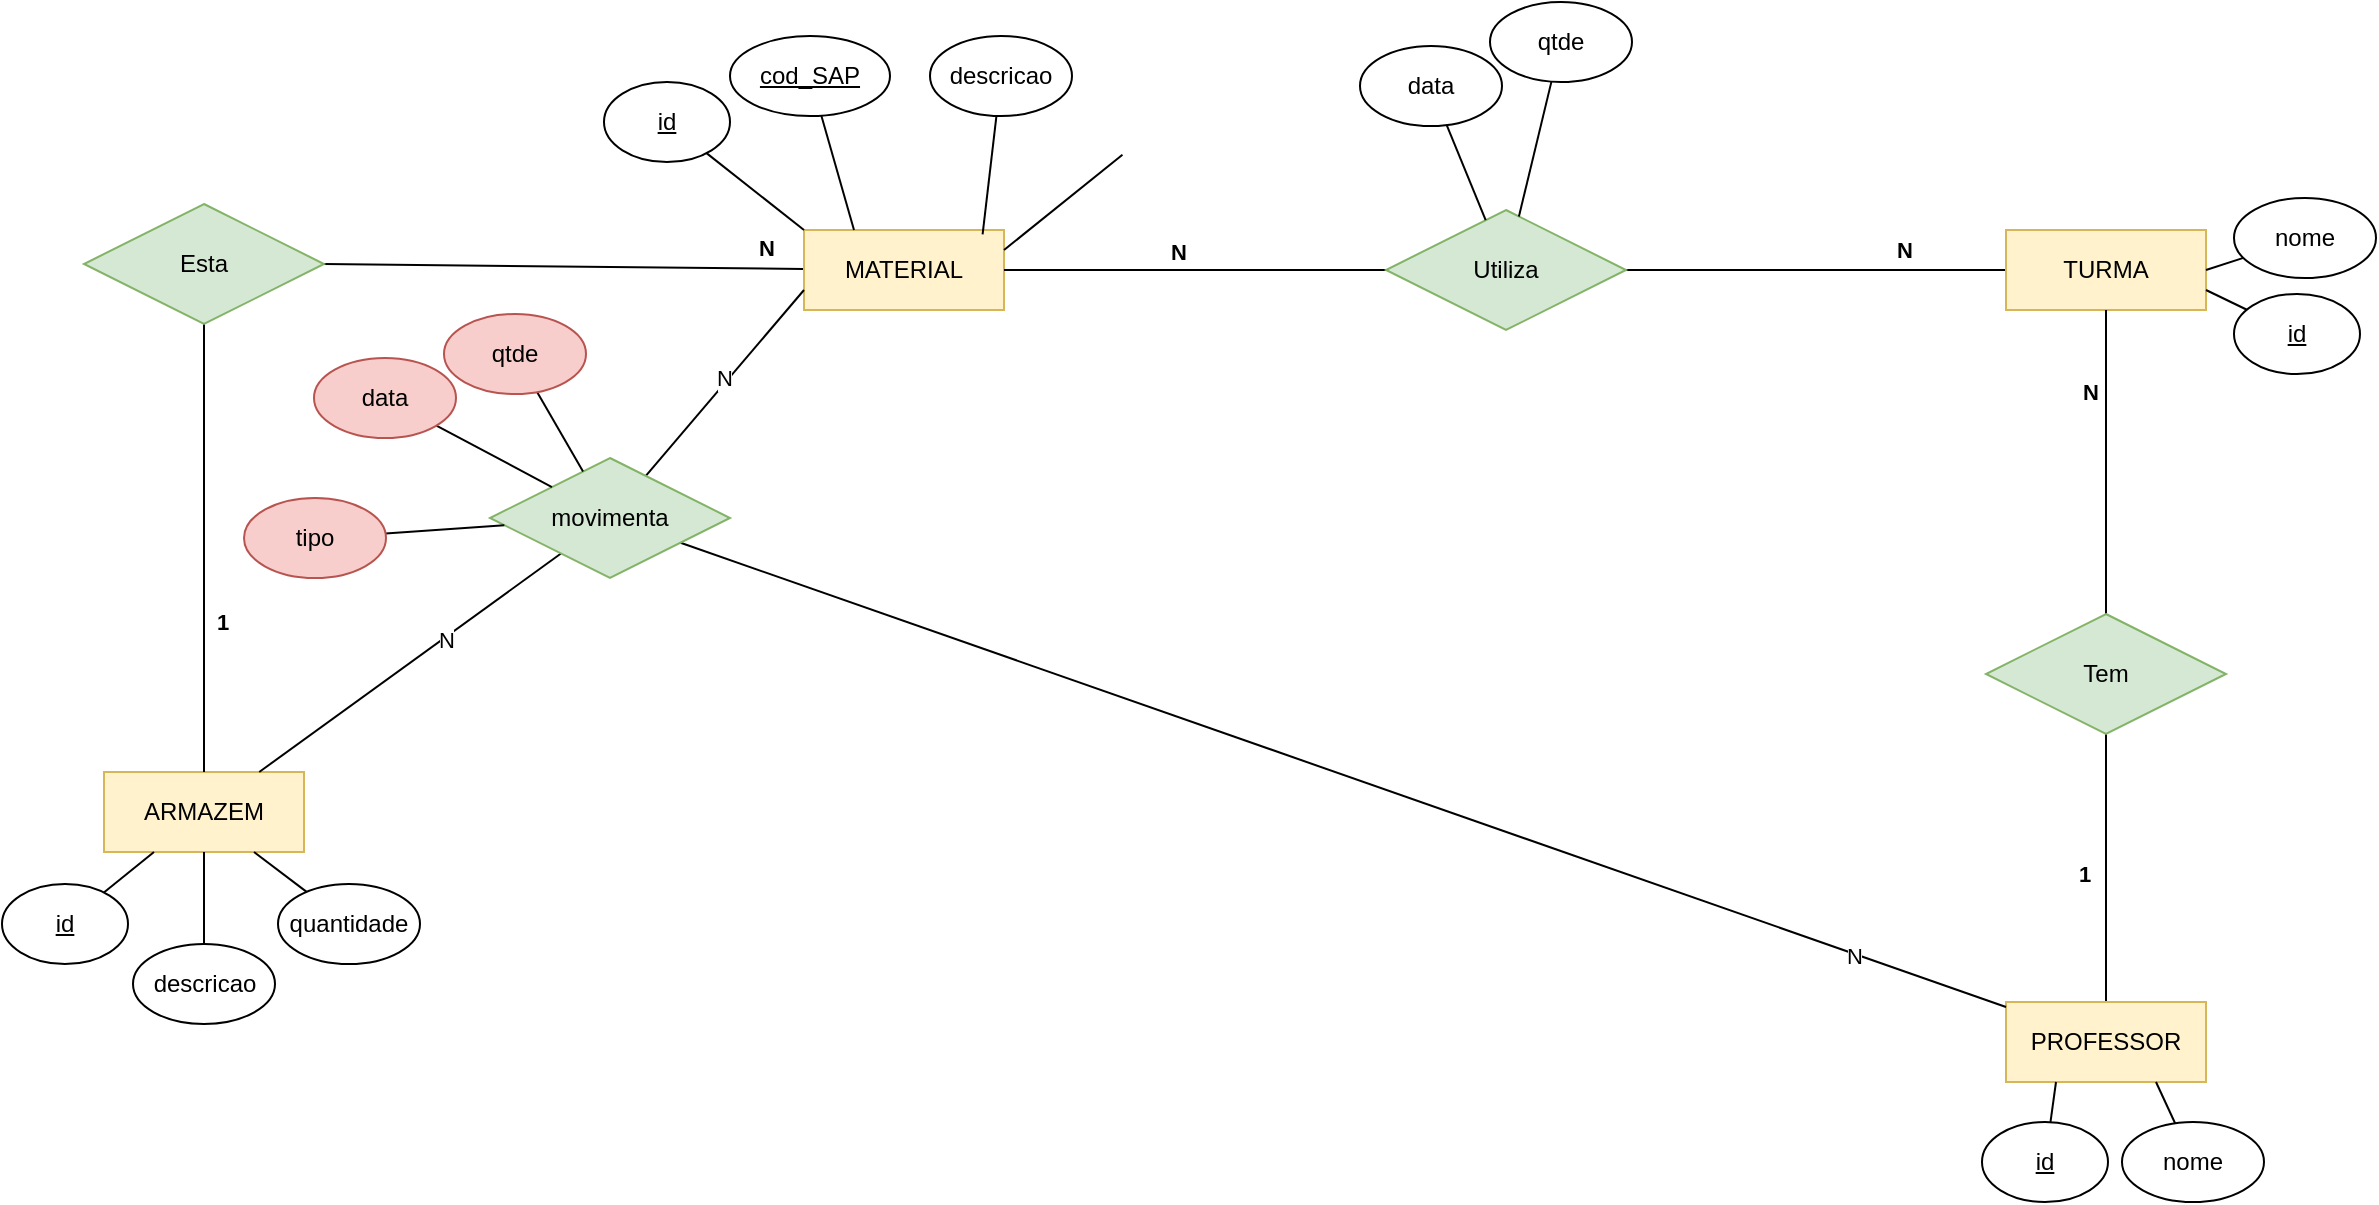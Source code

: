 <mxfile version="24.4.0" type="github">
  <diagram name="Página-1" id="fjwVlz2WJMUdeJktC3i_">
    <mxGraphModel dx="1877" dy="565" grid="0" gridSize="10" guides="1" tooltips="1" connect="1" arrows="1" fold="1" page="1" pageScale="1" pageWidth="827" pageHeight="1169" math="0" shadow="0">
      <root>
        <mxCell id="0" />
        <mxCell id="1" parent="0" />
        <mxCell id="pVoNxuN6uY7pED-ojz6z-17" style="edgeStyle=none;rounded=0;orthogonalLoop=1;jettySize=auto;html=1;entryX=0.5;entryY=1;entryDx=0;entryDy=0;strokeColor=default;align=center;verticalAlign=middle;fontFamily=Helvetica;fontSize=11;fontColor=default;labelBackgroundColor=default;endArrow=none;endFill=0;exitX=0.5;exitY=0;exitDx=0;exitDy=0;" parent="1" source="pVoNxuN6uY7pED-ojz6z-1" target="pVoNxuN6uY7pED-ojz6z-16" edge="1">
          <mxGeometry relative="1" as="geometry" />
        </mxCell>
        <mxCell id="EVKM_MRmos6q5N4HtGsX-1" value="1" style="edgeLabel;html=1;align=center;verticalAlign=middle;resizable=0;points=[];fontFamily=Helvetica;fontSize=11;fontColor=default;labelBackgroundColor=default;fontStyle=1" parent="pVoNxuN6uY7pED-ojz6z-17" vertex="1" connectable="0">
          <mxGeometry x="-0.236" y="1" relative="1" as="geometry">
            <mxPoint x="-10" y="-13" as="offset" />
          </mxGeometry>
        </mxCell>
        <mxCell id="pVoNxuN6uY7pED-ojz6z-1" value="PROFESSOR" style="whiteSpace=wrap;html=1;align=center;fillColor=#fff2cc;strokeColor=#d6b656;" parent="1" vertex="1">
          <mxGeometry x="181" y="899" width="100" height="40" as="geometry" />
        </mxCell>
        <mxCell id="pVoNxuN6uY7pED-ojz6z-2" value="ARMAZEM" style="whiteSpace=wrap;html=1;align=center;fillColor=#fff2cc;strokeColor=#d6b656;" parent="1" vertex="1">
          <mxGeometry x="-770" y="784" width="100" height="40" as="geometry" />
        </mxCell>
        <mxCell id="pVoNxuN6uY7pED-ojz6z-8" style="rounded=0;orthogonalLoop=1;jettySize=auto;html=1;entryX=1;entryY=0.5;entryDx=0;entryDy=0;endArrow=none;endFill=0;" parent="1" source="pVoNxuN6uY7pED-ojz6z-4" target="pVoNxuN6uY7pED-ojz6z-6" edge="1">
          <mxGeometry relative="1" as="geometry" />
        </mxCell>
        <mxCell id="pVoNxuN6uY7pED-ojz6z-35" value="N" style="edgeLabel;html=1;align=center;verticalAlign=middle;resizable=0;points=[];fontFamily=Helvetica;fontSize=11;fontColor=default;labelBackgroundColor=default;fontStyle=1" parent="pVoNxuN6uY7pED-ojz6z-8" vertex="1" connectable="0">
          <mxGeometry x="-0.056" y="-2" relative="1" as="geometry">
            <mxPoint x="94" y="-8" as="offset" />
          </mxGeometry>
        </mxCell>
        <mxCell id="pVoNxuN6uY7pED-ojz6z-4" value="MATERIAL" style="whiteSpace=wrap;html=1;align=center;fillColor=#fff2cc;strokeColor=#d6b656;" parent="1" vertex="1">
          <mxGeometry x="-420" y="513" width="100" height="40" as="geometry" />
        </mxCell>
        <mxCell id="lSHNpvzxY2RJnP1qVEIg-9" style="edgeStyle=none;rounded=0;orthogonalLoop=1;jettySize=auto;html=1;entryX=1;entryY=0.5;entryDx=0;entryDy=0;strokeColor=default;align=center;verticalAlign=middle;fontFamily=Helvetica;fontSize=11;fontColor=default;labelBackgroundColor=default;endArrow=none;endFill=0;" parent="1" source="pVoNxuN6uY7pED-ojz6z-5" target="lSHNpvzxY2RJnP1qVEIg-4" edge="1">
          <mxGeometry relative="1" as="geometry" />
        </mxCell>
        <mxCell id="lSHNpvzxY2RJnP1qVEIg-10" value="N" style="edgeLabel;html=1;align=center;verticalAlign=middle;resizable=0;points=[];fontFamily=Helvetica;fontSize=11;fontColor=default;labelBackgroundColor=default;fontStyle=1" parent="lSHNpvzxY2RJnP1qVEIg-9" vertex="1" connectable="0">
          <mxGeometry x="-0.457" relative="1" as="geometry">
            <mxPoint y="-10" as="offset" />
          </mxGeometry>
        </mxCell>
        <mxCell id="pVoNxuN6uY7pED-ojz6z-5" value="TURMA" style="whiteSpace=wrap;html=1;align=center;fillColor=#fff2cc;strokeColor=#d6b656;" parent="1" vertex="1">
          <mxGeometry x="181" y="513" width="100" height="40" as="geometry" />
        </mxCell>
        <mxCell id="pVoNxuN6uY7pED-ojz6z-9" style="edgeStyle=none;rounded=0;orthogonalLoop=1;jettySize=auto;html=1;entryX=0.5;entryY=0;entryDx=0;entryDy=0;strokeColor=default;align=center;verticalAlign=middle;fontFamily=Helvetica;fontSize=11;fontColor=default;labelBackgroundColor=default;endArrow=none;endFill=0;exitX=0.5;exitY=1;exitDx=0;exitDy=0;" parent="1" source="pVoNxuN6uY7pED-ojz6z-6" target="pVoNxuN6uY7pED-ojz6z-2" edge="1">
          <mxGeometry relative="1" as="geometry" />
        </mxCell>
        <mxCell id="pVoNxuN6uY7pED-ojz6z-34" value="1" style="edgeLabel;html=1;align=center;verticalAlign=middle;resizable=0;points=[];fontFamily=Helvetica;fontSize=11;fontColor=default;labelBackgroundColor=default;fontStyle=1" parent="pVoNxuN6uY7pED-ojz6z-9" vertex="1" connectable="0">
          <mxGeometry x="-0.27" y="2" relative="1" as="geometry">
            <mxPoint x="7" y="67" as="offset" />
          </mxGeometry>
        </mxCell>
        <mxCell id="pVoNxuN6uY7pED-ojz6z-6" value="Esta" style="shape=rhombus;perimeter=rhombusPerimeter;whiteSpace=wrap;html=1;align=center;fillColor=#d5e8d4;strokeColor=#82b366;" parent="1" vertex="1">
          <mxGeometry x="-780" y="500" width="120" height="60" as="geometry" />
        </mxCell>
        <mxCell id="pVoNxuN6uY7pED-ojz6z-18" style="edgeStyle=none;rounded=0;orthogonalLoop=1;jettySize=auto;html=1;entryX=0.5;entryY=1;entryDx=0;entryDy=0;strokeColor=default;align=center;verticalAlign=middle;fontFamily=Helvetica;fontSize=11;fontColor=default;labelBackgroundColor=default;endArrow=none;endFill=0;" parent="1" source="pVoNxuN6uY7pED-ojz6z-16" target="pVoNxuN6uY7pED-ojz6z-5" edge="1">
          <mxGeometry relative="1" as="geometry" />
        </mxCell>
        <mxCell id="EVKM_MRmos6q5N4HtGsX-2" value="N" style="edgeLabel;html=1;align=center;verticalAlign=middle;resizable=0;points=[];fontFamily=Helvetica;fontSize=11;fontColor=default;labelBackgroundColor=default;fontStyle=1" parent="pVoNxuN6uY7pED-ojz6z-18" vertex="1" connectable="0">
          <mxGeometry x="0.559" y="1" relative="1" as="geometry">
            <mxPoint x="-7" y="7" as="offset" />
          </mxGeometry>
        </mxCell>
        <mxCell id="pVoNxuN6uY7pED-ojz6z-16" value="Tem" style="shape=rhombus;perimeter=rhombusPerimeter;whiteSpace=wrap;html=1;align=center;fillColor=#d5e8d4;strokeColor=#82b366;" parent="1" vertex="1">
          <mxGeometry x="171" y="705" width="120" height="60" as="geometry" />
        </mxCell>
        <mxCell id="M0GuYXlyw545UFxGjxQ6-11" style="edgeStyle=none;rounded=0;orthogonalLoop=1;jettySize=auto;html=1;entryX=0.25;entryY=0;entryDx=0;entryDy=0;strokeColor=default;align=center;verticalAlign=middle;fontFamily=Helvetica;fontSize=11;fontColor=default;labelBackgroundColor=default;endArrow=none;endFill=0;" parent="1" source="EVKM_MRmos6q5N4HtGsX-6" target="pVoNxuN6uY7pED-ojz6z-4" edge="1">
          <mxGeometry relative="1" as="geometry" />
        </mxCell>
        <mxCell id="EVKM_MRmos6q5N4HtGsX-6" value="cod_SAP" style="ellipse;whiteSpace=wrap;html=1;align=center;fontStyle=4;" parent="1" vertex="1">
          <mxGeometry x="-457" y="416" width="80" height="40" as="geometry" />
        </mxCell>
        <mxCell id="M0GuYXlyw545UFxGjxQ6-10" style="edgeStyle=none;rounded=0;orthogonalLoop=1;jettySize=auto;html=1;entryX=1;entryY=0.75;entryDx=0;entryDy=0;strokeColor=default;align=center;verticalAlign=middle;fontFamily=Helvetica;fontSize=11;fontColor=default;labelBackgroundColor=default;endArrow=none;endFill=0;" parent="1" source="EVKM_MRmos6q5N4HtGsX-11" target="pVoNxuN6uY7pED-ojz6z-5" edge="1">
          <mxGeometry relative="1" as="geometry" />
        </mxCell>
        <mxCell id="EVKM_MRmos6q5N4HtGsX-11" value="id" style="ellipse;whiteSpace=wrap;html=1;align=center;fontStyle=4;" parent="1" vertex="1">
          <mxGeometry x="295" y="545" width="63" height="40" as="geometry" />
        </mxCell>
        <mxCell id="M0GuYXlyw545UFxGjxQ6-1" style="rounded=0;orthogonalLoop=1;jettySize=auto;html=1;endArrow=none;endFill=0;entryX=0.25;entryY=1;entryDx=0;entryDy=0;" parent="1" source="EVKM_MRmos6q5N4HtGsX-12" target="pVoNxuN6uY7pED-ojz6z-1" edge="1">
          <mxGeometry relative="1" as="geometry" />
        </mxCell>
        <mxCell id="EVKM_MRmos6q5N4HtGsX-12" value="id" style="ellipse;whiteSpace=wrap;html=1;align=center;fontStyle=4;" parent="1" vertex="1">
          <mxGeometry x="169" y="959" width="63" height="40" as="geometry" />
        </mxCell>
        <mxCell id="M0GuYXlyw545UFxGjxQ6-2" style="edgeStyle=none;rounded=0;orthogonalLoop=1;jettySize=auto;html=1;entryX=0.25;entryY=1;entryDx=0;entryDy=0;strokeColor=default;align=center;verticalAlign=middle;fontFamily=Helvetica;fontSize=11;fontColor=default;labelBackgroundColor=default;endArrow=none;endFill=0;" parent="1" source="EVKM_MRmos6q5N4HtGsX-13" target="pVoNxuN6uY7pED-ojz6z-2" edge="1">
          <mxGeometry relative="1" as="geometry" />
        </mxCell>
        <mxCell id="EVKM_MRmos6q5N4HtGsX-13" value="id" style="ellipse;whiteSpace=wrap;html=1;align=center;fontStyle=4;" parent="1" vertex="1">
          <mxGeometry x="-821" y="840" width="63" height="40" as="geometry" />
        </mxCell>
        <mxCell id="M0GuYXlyw545UFxGjxQ6-13" style="edgeStyle=none;rounded=0;orthogonalLoop=1;jettySize=auto;html=1;entryX=0;entryY=0;entryDx=0;entryDy=0;strokeColor=default;align=center;verticalAlign=middle;fontFamily=Helvetica;fontSize=11;fontColor=default;labelBackgroundColor=default;endArrow=none;endFill=0;" parent="1" source="EVKM_MRmos6q5N4HtGsX-14" target="pVoNxuN6uY7pED-ojz6z-4" edge="1">
          <mxGeometry relative="1" as="geometry" />
        </mxCell>
        <mxCell id="EVKM_MRmos6q5N4HtGsX-14" value="id" style="ellipse;whiteSpace=wrap;html=1;align=center;fontStyle=4;" parent="1" vertex="1">
          <mxGeometry x="-520" y="439" width="63" height="40" as="geometry" />
        </mxCell>
        <mxCell id="M0GuYXlyw545UFxGjxQ6-7" style="edgeStyle=none;rounded=0;orthogonalLoop=1;jettySize=auto;html=1;entryX=0.5;entryY=1;entryDx=0;entryDy=0;strokeColor=default;align=center;verticalAlign=middle;fontFamily=Helvetica;fontSize=11;fontColor=default;labelBackgroundColor=default;endArrow=none;endFill=0;" parent="1" source="M0GuYXlyw545UFxGjxQ6-6" target="pVoNxuN6uY7pED-ojz6z-2" edge="1">
          <mxGeometry relative="1" as="geometry" />
        </mxCell>
        <mxCell id="M0GuYXlyw545UFxGjxQ6-6" value="descricao" style="ellipse;whiteSpace=wrap;html=1;align=center;" parent="1" vertex="1">
          <mxGeometry x="-755.5" y="870" width="71" height="40" as="geometry" />
        </mxCell>
        <mxCell id="M0GuYXlyw545UFxGjxQ6-9" style="edgeStyle=none;rounded=0;orthogonalLoop=1;jettySize=auto;html=1;strokeColor=default;align=center;verticalAlign=middle;fontFamily=Helvetica;fontSize=11;fontColor=default;labelBackgroundColor=default;endArrow=none;endFill=0;entryX=0.75;entryY=1;entryDx=0;entryDy=0;" parent="1" source="M0GuYXlyw545UFxGjxQ6-8" target="pVoNxuN6uY7pED-ojz6z-1" edge="1">
          <mxGeometry relative="1" as="geometry">
            <mxPoint x="-374.857" y="1085" as="targetPoint" />
          </mxGeometry>
        </mxCell>
        <mxCell id="M0GuYXlyw545UFxGjxQ6-8" value="nome" style="ellipse;whiteSpace=wrap;html=1;align=center;" parent="1" vertex="1">
          <mxGeometry x="239" y="959" width="71" height="40" as="geometry" />
        </mxCell>
        <mxCell id="M0GuYXlyw545UFxGjxQ6-15" style="edgeStyle=none;rounded=0;orthogonalLoop=1;jettySize=auto;html=1;entryX=0.893;entryY=0.054;entryDx=0;entryDy=0;strokeColor=default;align=center;verticalAlign=middle;fontFamily=Helvetica;fontSize=11;fontColor=default;labelBackgroundColor=default;endArrow=none;endFill=0;entryPerimeter=0;" parent="1" source="M0GuYXlyw545UFxGjxQ6-14" target="pVoNxuN6uY7pED-ojz6z-4" edge="1">
          <mxGeometry relative="1" as="geometry" />
        </mxCell>
        <mxCell id="M0GuYXlyw545UFxGjxQ6-14" value="descricao" style="ellipse;whiteSpace=wrap;html=1;align=center;" parent="1" vertex="1">
          <mxGeometry x="-357" y="416" width="71" height="40" as="geometry" />
        </mxCell>
        <mxCell id="M0GuYXlyw545UFxGjxQ6-17" style="edgeStyle=none;rounded=0;orthogonalLoop=1;jettySize=auto;html=1;entryX=1;entryY=0.5;entryDx=0;entryDy=0;strokeColor=default;align=center;verticalAlign=middle;fontFamily=Helvetica;fontSize=11;fontColor=default;labelBackgroundColor=default;endArrow=none;endFill=0;" parent="1" source="M0GuYXlyw545UFxGjxQ6-16" target="pVoNxuN6uY7pED-ojz6z-5" edge="1">
          <mxGeometry relative="1" as="geometry" />
        </mxCell>
        <mxCell id="M0GuYXlyw545UFxGjxQ6-16" value="nome" style="ellipse;whiteSpace=wrap;html=1;align=center;" parent="1" vertex="1">
          <mxGeometry x="295" y="497" width="71" height="40" as="geometry" />
        </mxCell>
        <mxCell id="M0GuYXlyw545UFxGjxQ6-21" style="edgeStyle=none;rounded=0;orthogonalLoop=1;jettySize=auto;html=1;entryX=1;entryY=0.25;entryDx=0;entryDy=0;strokeColor=default;align=center;verticalAlign=middle;fontFamily=Helvetica;fontSize=11;fontColor=default;labelBackgroundColor=default;endArrow=none;endFill=0;" parent="1" target="pVoNxuN6uY7pED-ojz6z-4" edge="1">
          <mxGeometry relative="1" as="geometry">
            <mxPoint x="-260.768" y="475.42" as="sourcePoint" />
          </mxGeometry>
        </mxCell>
        <mxCell id="lSHNpvzxY2RJnP1qVEIg-3" style="edgeStyle=none;rounded=0;orthogonalLoop=1;jettySize=auto;html=1;entryX=0.75;entryY=1;entryDx=0;entryDy=0;strokeColor=default;align=center;verticalAlign=middle;fontFamily=Helvetica;fontSize=11;fontColor=default;labelBackgroundColor=default;endArrow=none;endFill=0;" parent="1" source="lSHNpvzxY2RJnP1qVEIg-2" target="pVoNxuN6uY7pED-ojz6z-2" edge="1">
          <mxGeometry relative="1" as="geometry" />
        </mxCell>
        <mxCell id="lSHNpvzxY2RJnP1qVEIg-2" value="quantidade" style="ellipse;whiteSpace=wrap;html=1;align=center;" parent="1" vertex="1">
          <mxGeometry x="-683" y="840" width="71" height="40" as="geometry" />
        </mxCell>
        <mxCell id="lSHNpvzxY2RJnP1qVEIg-6" style="edgeStyle=none;rounded=0;orthogonalLoop=1;jettySize=auto;html=1;entryX=1;entryY=0.5;entryDx=0;entryDy=0;strokeColor=default;align=center;verticalAlign=middle;fontFamily=Helvetica;fontSize=11;fontColor=default;labelBackgroundColor=default;endArrow=none;endFill=0;exitX=0;exitY=0.5;exitDx=0;exitDy=0;" parent="1" source="lSHNpvzxY2RJnP1qVEIg-4" target="pVoNxuN6uY7pED-ojz6z-4" edge="1">
          <mxGeometry relative="1" as="geometry" />
        </mxCell>
        <mxCell id="lSHNpvzxY2RJnP1qVEIg-8" value="N" style="edgeLabel;html=1;align=center;verticalAlign=middle;resizable=0;points=[];fontFamily=Helvetica;fontSize=11;fontColor=default;labelBackgroundColor=default;fontStyle=1" parent="lSHNpvzxY2RJnP1qVEIg-6" vertex="1" connectable="0">
          <mxGeometry x="0.109" y="-3" relative="1" as="geometry">
            <mxPoint x="2" y="-6" as="offset" />
          </mxGeometry>
        </mxCell>
        <mxCell id="lSHNpvzxY2RJnP1qVEIg-4" value="Utiliza" style="shape=rhombus;perimeter=rhombusPerimeter;whiteSpace=wrap;html=1;align=center;fillColor=#d5e8d4;strokeColor=#82b366;" parent="1" vertex="1">
          <mxGeometry x="-129" y="503" width="120" height="60" as="geometry" />
        </mxCell>
        <mxCell id="kf-MscX-l-IxeHF0kwC9-1" style="edgeStyle=none;rounded=0;orthogonalLoop=1;jettySize=auto;html=1;entryX=0;entryY=0.75;entryDx=0;entryDy=0;strokeColor=default;align=center;verticalAlign=middle;fontFamily=Helvetica;fontSize=11;fontColor=default;labelBackgroundColor=default;endArrow=none;endFill=0;" parent="1" source="nS24BPgf6lexv3vX_hCp-1" target="pVoNxuN6uY7pED-ojz6z-4" edge="1">
          <mxGeometry relative="1" as="geometry" />
        </mxCell>
        <mxCell id="kf-MscX-l-IxeHF0kwC9-15" value="N" style="edgeLabel;html=1;align=center;verticalAlign=middle;resizable=0;points=[];fontFamily=Helvetica;fontSize=11;fontColor=default;labelBackgroundColor=default;" parent="kf-MscX-l-IxeHF0kwC9-1" vertex="1" connectable="0">
          <mxGeometry x="0.023" y="2" relative="1" as="geometry">
            <mxPoint as="offset" />
          </mxGeometry>
        </mxCell>
        <mxCell id="kf-MscX-l-IxeHF0kwC9-2" style="edgeStyle=none;rounded=0;orthogonalLoop=1;jettySize=auto;html=1;strokeColor=default;align=center;verticalAlign=middle;fontFamily=Helvetica;fontSize=11;fontColor=default;labelBackgroundColor=default;endArrow=none;endFill=0;" parent="1" source="nS24BPgf6lexv3vX_hCp-1" target="pVoNxuN6uY7pED-ojz6z-2" edge="1">
          <mxGeometry relative="1" as="geometry" />
        </mxCell>
        <mxCell id="kf-MscX-l-IxeHF0kwC9-16" value="N" style="edgeLabel;html=1;align=center;verticalAlign=middle;resizable=0;points=[];fontFamily=Helvetica;fontSize=11;fontColor=default;labelBackgroundColor=default;" parent="kf-MscX-l-IxeHF0kwC9-2" vertex="1" connectable="0">
          <mxGeometry x="-0.228" y="1" relative="1" as="geometry">
            <mxPoint as="offset" />
          </mxGeometry>
        </mxCell>
        <mxCell id="kf-MscX-l-IxeHF0kwC9-9" style="edgeStyle=none;rounded=0;orthogonalLoop=1;jettySize=auto;html=1;strokeColor=default;align=center;verticalAlign=middle;fontFamily=Helvetica;fontSize=11;fontColor=default;labelBackgroundColor=default;endArrow=none;endFill=0;" parent="1" source="nS24BPgf6lexv3vX_hCp-1" target="pVoNxuN6uY7pED-ojz6z-1" edge="1">
          <mxGeometry relative="1" as="geometry" />
        </mxCell>
        <mxCell id="kf-MscX-l-IxeHF0kwC9-14" value="N" style="edgeLabel;html=1;align=center;verticalAlign=middle;resizable=0;points=[];fontFamily=Helvetica;fontSize=11;fontColor=default;labelBackgroundColor=default;" parent="kf-MscX-l-IxeHF0kwC9-9" vertex="1" connectable="0">
          <mxGeometry x="0.768" y="-1" relative="1" as="geometry">
            <mxPoint x="1" as="offset" />
          </mxGeometry>
        </mxCell>
        <mxCell id="nS24BPgf6lexv3vX_hCp-1" value="movimenta" style="shape=rhombus;perimeter=rhombusPerimeter;whiteSpace=wrap;html=1;align=center;fillColor=#d5e8d4;strokeColor=#82b366;" parent="1" vertex="1">
          <mxGeometry x="-577" y="627" width="120" height="60" as="geometry" />
        </mxCell>
        <mxCell id="kf-MscX-l-IxeHF0kwC9-4" style="edgeStyle=none;rounded=0;orthogonalLoop=1;jettySize=auto;html=1;strokeColor=default;align=center;verticalAlign=middle;fontFamily=Helvetica;fontSize=11;fontColor=default;labelBackgroundColor=default;endArrow=none;endFill=0;" parent="1" source="kf-MscX-l-IxeHF0kwC9-3" target="nS24BPgf6lexv3vX_hCp-1" edge="1">
          <mxGeometry relative="1" as="geometry" />
        </mxCell>
        <mxCell id="kf-MscX-l-IxeHF0kwC9-3" value="data" style="ellipse;whiteSpace=wrap;html=1;align=center;fillColor=#f8cecc;strokeColor=#b85450;" parent="1" vertex="1">
          <mxGeometry x="-665" y="577" width="71" height="40" as="geometry" />
        </mxCell>
        <mxCell id="kf-MscX-l-IxeHF0kwC9-6" style="edgeStyle=none;rounded=0;orthogonalLoop=1;jettySize=auto;html=1;strokeColor=default;align=center;verticalAlign=middle;fontFamily=Helvetica;fontSize=11;fontColor=default;labelBackgroundColor=default;endArrow=none;endFill=0;" parent="1" source="kf-MscX-l-IxeHF0kwC9-5" target="nS24BPgf6lexv3vX_hCp-1" edge="1">
          <mxGeometry relative="1" as="geometry" />
        </mxCell>
        <mxCell id="kf-MscX-l-IxeHF0kwC9-5" value="qtde" style="ellipse;whiteSpace=wrap;html=1;align=center;fillColor=#f8cecc;strokeColor=#b85450;" parent="1" vertex="1">
          <mxGeometry x="-600" y="555" width="71" height="40" as="geometry" />
        </mxCell>
        <mxCell id="kf-MscX-l-IxeHF0kwC9-8" style="edgeStyle=none;rounded=0;orthogonalLoop=1;jettySize=auto;html=1;strokeColor=default;align=center;verticalAlign=middle;fontFamily=Helvetica;fontSize=11;fontColor=default;labelBackgroundColor=default;endArrow=none;endFill=0;" parent="1" source="kf-MscX-l-IxeHF0kwC9-7" target="nS24BPgf6lexv3vX_hCp-1" edge="1">
          <mxGeometry relative="1" as="geometry" />
        </mxCell>
        <mxCell id="kf-MscX-l-IxeHF0kwC9-7" value="tipo" style="ellipse;whiteSpace=wrap;html=1;align=center;fillColor=#f8cecc;strokeColor=#b85450;" parent="1" vertex="1">
          <mxGeometry x="-700" y="647" width="71" height="40" as="geometry" />
        </mxCell>
        <mxCell id="kf-MscX-l-IxeHF0kwC9-13" style="edgeStyle=none;rounded=0;orthogonalLoop=1;jettySize=auto;html=1;strokeColor=default;align=center;verticalAlign=middle;fontFamily=Helvetica;fontSize=11;fontColor=default;labelBackgroundColor=default;endArrow=none;endFill=0;" parent="1" source="kf-MscX-l-IxeHF0kwC9-10" target="lSHNpvzxY2RJnP1qVEIg-4" edge="1">
          <mxGeometry relative="1" as="geometry" />
        </mxCell>
        <mxCell id="kf-MscX-l-IxeHF0kwC9-10" value="data" style="ellipse;whiteSpace=wrap;html=1;align=center;" parent="1" vertex="1">
          <mxGeometry x="-142" y="421" width="71" height="40" as="geometry" />
        </mxCell>
        <mxCell id="kf-MscX-l-IxeHF0kwC9-12" style="edgeStyle=none;rounded=0;orthogonalLoop=1;jettySize=auto;html=1;strokeColor=default;align=center;verticalAlign=middle;fontFamily=Helvetica;fontSize=11;fontColor=default;labelBackgroundColor=default;endArrow=none;endFill=0;" parent="1" source="kf-MscX-l-IxeHF0kwC9-11" target="lSHNpvzxY2RJnP1qVEIg-4" edge="1">
          <mxGeometry relative="1" as="geometry" />
        </mxCell>
        <mxCell id="kf-MscX-l-IxeHF0kwC9-11" value="qtde" style="ellipse;whiteSpace=wrap;html=1;align=center;" parent="1" vertex="1">
          <mxGeometry x="-77" y="399" width="71" height="40" as="geometry" />
        </mxCell>
      </root>
    </mxGraphModel>
  </diagram>
</mxfile>

